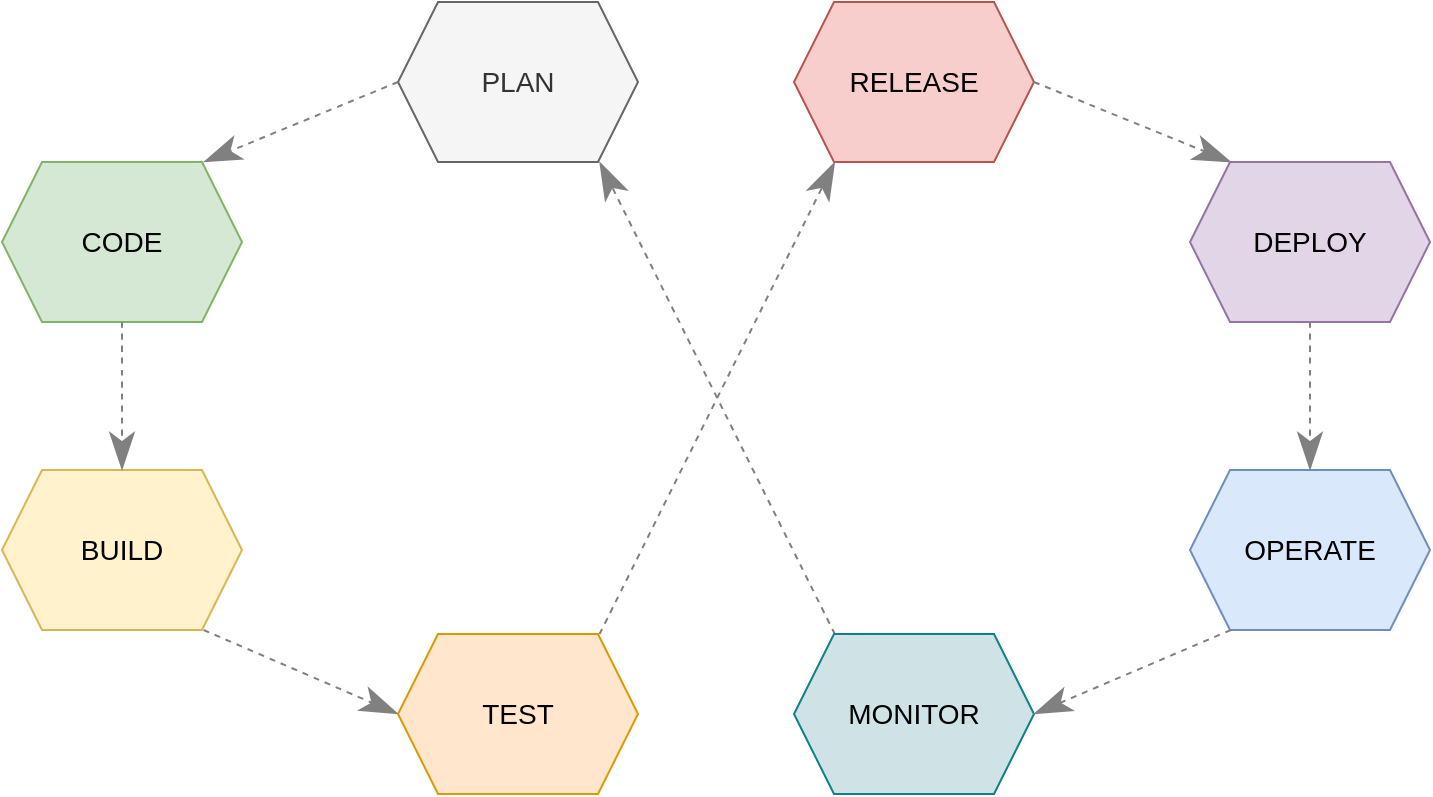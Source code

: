 <mxfile version="24.2.5" type="device">
  <diagram name="Page-1" id="AVqs-29l7rqCjDmvb-u1">
    <mxGraphModel dx="1487" dy="1640" grid="0" gridSize="10" guides="1" tooltips="1" connect="1" arrows="1" fold="1" page="0" pageScale="1" pageWidth="827" pageHeight="1169" math="0" shadow="0">
      <root>
        <mxCell id="0" />
        <mxCell id="1" parent="0" />
        <mxCell id="cm763DPiKegs-Cz6ihyl-16" style="edgeStyle=none;curved=1;rounded=0;orthogonalLoop=1;jettySize=auto;html=1;entryX=0.84;entryY=1;entryDx=0;entryDy=0;fontSize=14;endArrow=classicThin;endFill=1;entryPerimeter=0;dashed=1;exitX=0.17;exitY=0;exitDx=0;exitDy=0;exitPerimeter=0;strokeColor=#808080;endSize=16;" edge="1" parent="1" source="cm763DPiKegs-Cz6ihyl-10" target="cm763DPiKegs-Cz6ihyl-17">
          <mxGeometry relative="1" as="geometry">
            <mxPoint x="-154" y="100" as="sourcePoint" />
            <mxPoint x="-323" y="-159.96" as="targetPoint" />
          </mxGeometry>
        </mxCell>
        <mxCell id="cm763DPiKegs-Cz6ihyl-10" value="MONITOR" style="shape=hexagon;perimeter=hexagonPerimeter2;whiteSpace=wrap;html=1;fixedSize=1;fillColor=#CFE3E6;strokeColor=#0e8088;points=[[0,0.25,0,0,0],[0,0.5,0,0,0],[0,0.75,0,0,0],[0.17,0,0,0,0],[0.17,1,0,0,0],[0.375,0,0,0,0],[0.375,1,0,0,0],[0.5,0,0,0,0],[0.5,1,0,0,0],[0.625,0,0,0,0],[0.625,1,0,0,0],[0.84,0,0,0,0],[0.84,1,0,0,0],[1,0.25,0,0,0],[1,0.5,0,0,0],[1,0.75,0,0,0]];fontSize=14;" vertex="1" parent="1">
          <mxGeometry x="-171" y="102" width="120" height="80" as="geometry" />
        </mxCell>
        <mxCell id="cm763DPiKegs-Cz6ihyl-17" value="PLAN" style="shape=hexagon;perimeter=hexagonPerimeter2;whiteSpace=wrap;html=1;fixedSize=1;fillColor=#f5f5f5;strokeColor=#666666;points=[[0,0.25,0,0,0],[0,0.5,0,0,0],[0,0.75,0,0,0],[0.17,0,0,0,0],[0.17,1,0,0,0],[0.375,0,0,0,0],[0.375,1,0,0,0],[0.5,0,0,0,0],[0.5,1,0,0,0],[0.625,0,0,0,0],[0.625,1,0,0,0],[0.84,0,0,0,0],[0.84,1,0,0,0],[1,0.25,0,0,0],[1,0.5,0,0,0],[1,0.75,0,0,0]];fontColor=#333333;fontSize=14;" vertex="1" parent="1">
          <mxGeometry x="-369" y="-214" width="120" height="80" as="geometry" />
        </mxCell>
        <mxCell id="cm763DPiKegs-Cz6ihyl-18" value="CODE" style="shape=hexagon;perimeter=hexagonPerimeter2;whiteSpace=wrap;html=1;fixedSize=1;fillColor=#d5e8d4;strokeColor=#82b366;points=[[0,0.25,0,0,0],[0,0.5,0,0,0],[0,0.75,0,0,0],[0.17,0,0,0,0],[0.17,1,0,0,0],[0.375,0,0,0,0],[0.375,1,0,0,0],[0.5,0,0,0,0],[0.5,1,0,0,0],[0.625,0,0,0,0],[0.625,1,0,0,0],[0.84,0,0,0,0],[0.84,1,0,0,0],[1,0.25,0,0,0],[1,0.5,0,0,0],[1,0.75,0,0,0]];fontSize=14;" vertex="1" parent="1">
          <mxGeometry x="-567" y="-134" width="120" height="80" as="geometry" />
        </mxCell>
        <mxCell id="cm763DPiKegs-Cz6ihyl-19" value="BUILD" style="shape=hexagon;perimeter=hexagonPerimeter2;whiteSpace=wrap;html=1;fixedSize=1;fillColor=#fff2cc;strokeColor=#d6b656;points=[[0,0.25,0,0,0],[0,0.5,0,0,0],[0,0.75,0,0,0],[0.17,0,0,0,0],[0.17,1,0,0,0],[0.375,0,0,0,0],[0.375,1,0,0,0],[0.5,0,0,0,0],[0.5,1,0,0,0],[0.625,0,0,0,0],[0.625,1,0,0,0],[0.84,0,0,0,0],[0.84,1,0,0,0],[1,0.25,0,0,0],[1,0.5,0,0,0],[1,0.75,0,0,0]];fontSize=14;" vertex="1" parent="1">
          <mxGeometry x="-567" y="20" width="120" height="80" as="geometry" />
        </mxCell>
        <mxCell id="cm763DPiKegs-Cz6ihyl-20" value="TEST" style="shape=hexagon;perimeter=hexagonPerimeter2;whiteSpace=wrap;html=1;fixedSize=1;fillColor=#ffe6cc;strokeColor=#d79b00;points=[[0,0.25,0,0,0],[0,0.5,0,0,0],[0,0.75,0,0,0],[0.17,0,0,0,0],[0.17,1,0,0,0],[0.375,0,0,0,0],[0.375,1,0,0,0],[0.5,0,0,0,0],[0.5,1,0,0,0],[0.625,0,0,0,0],[0.625,1,0,0,0],[0.84,0,0,0,0],[0.84,1,0,0,0],[1,0.25,0,0,0],[1,0.5,0,0,0],[1,0.75,0,0,0]];fontSize=14;" vertex="1" parent="1">
          <mxGeometry x="-369" y="102" width="120" height="80" as="geometry" />
        </mxCell>
        <mxCell id="cm763DPiKegs-Cz6ihyl-21" value="RELEASE" style="shape=hexagon;perimeter=hexagonPerimeter2;whiteSpace=wrap;html=1;fixedSize=1;fillColor=#f8cecc;strokeColor=#b85450;points=[[0,0.25,0,0,0],[0,0.5,0,0,0],[0,0.75,0,0,0],[0.17,0,0,0,0],[0.17,1,0,0,0],[0.375,0,0,0,0],[0.375,1,0,0,0],[0.5,0,0,0,0],[0.5,1,0,0,0],[0.625,0,0,0,0],[0.625,1,0,0,0],[0.84,0,0,0,0],[0.84,1,0,0,0],[1,0.25,0,0,0],[1,0.5,0,0,0],[1,0.75,0,0,0]];fontSize=14;" vertex="1" parent="1">
          <mxGeometry x="-171" y="-214" width="120" height="80" as="geometry" />
        </mxCell>
        <mxCell id="cm763DPiKegs-Cz6ihyl-22" value="DEPLOY" style="shape=hexagon;perimeter=hexagonPerimeter2;whiteSpace=wrap;html=1;fixedSize=1;fillColor=#e1d5e7;strokeColor=#9673a6;points=[[0,0.25,0,0,0],[0,0.5,0,0,0],[0,0.75,0,0,0],[0.17,0,0,0,0],[0.17,1,0,0,0],[0.375,0,0,0,0],[0.375,1,0,0,0],[0.5,0,0,0,0],[0.5,1,0,0,0],[0.625,0,0,0,0],[0.625,1,0,0,0],[0.84,0,0,0,0],[0.84,1,0,0,0],[1,0.25,0,0,0],[1,0.5,0,0,0],[1,0.75,0,0,0]];fontSize=14;" vertex="1" parent="1">
          <mxGeometry x="27" y="-134" width="120" height="80" as="geometry" />
        </mxCell>
        <mxCell id="cm763DPiKegs-Cz6ihyl-23" value="OPERATE" style="shape=hexagon;perimeter=hexagonPerimeter2;whiteSpace=wrap;html=1;fixedSize=1;fillColor=#dae8fc;strokeColor=#6c8ebf;points=[[0,0.25,0,0,0],[0,0.5,0,0,0],[0,0.75,0,0,0],[0.17,0,0,0,0],[0.17,1,0,0,0],[0.375,0,0,0,0],[0.375,1,0,0,0],[0.5,0,0,0,0],[0.5,1,0,0,0],[0.625,0,0,0,0],[0.625,1,0,0,0],[0.84,0,0,0,0],[0.84,1,0,0,0],[1,0.25,0,0,0],[1,0.5,0,0,0],[1,0.75,0,0,0]];fontSize=14;" vertex="1" parent="1">
          <mxGeometry x="27" y="20" width="120" height="80" as="geometry" />
        </mxCell>
        <mxCell id="cm763DPiKegs-Cz6ihyl-24" style="edgeStyle=none;curved=1;rounded=0;orthogonalLoop=1;jettySize=auto;html=1;entryX=0.84;entryY=0;entryDx=0;entryDy=0;fontSize=14;endArrow=classicThin;endFill=1;entryPerimeter=0;exitX=0;exitY=0.5;exitDx=0;exitDy=0;exitPerimeter=0;dashed=1;endSize=16;strokeColor=#808080;" edge="1" parent="1" source="cm763DPiKegs-Cz6ihyl-17" target="cm763DPiKegs-Cz6ihyl-18">
          <mxGeometry relative="1" as="geometry">
            <mxPoint x="-148" y="145" as="sourcePoint" />
            <mxPoint x="-321" y="-126" as="targetPoint" />
          </mxGeometry>
        </mxCell>
        <mxCell id="cm763DPiKegs-Cz6ihyl-25" style="edgeStyle=none;curved=1;rounded=0;orthogonalLoop=1;jettySize=auto;html=1;entryX=0.5;entryY=0;entryDx=0;entryDy=0;fontSize=14;endArrow=classicThin;endFill=1;entryPerimeter=0;exitX=0.5;exitY=1;exitDx=0;exitDy=0;exitPerimeter=0;dashed=1;endSize=16;strokeColor=#808080;" edge="1" parent="1" source="cm763DPiKegs-Cz6ihyl-18" target="cm763DPiKegs-Cz6ihyl-19">
          <mxGeometry relative="1" as="geometry">
            <mxPoint x="-259" y="-63" as="sourcePoint" />
            <mxPoint x="-378" y="-36" as="targetPoint" />
          </mxGeometry>
        </mxCell>
        <mxCell id="cm763DPiKegs-Cz6ihyl-26" style="edgeStyle=none;curved=1;rounded=0;orthogonalLoop=1;jettySize=auto;html=1;fontSize=14;endArrow=classicThin;endFill=1;exitX=0.5;exitY=1;exitDx=0;exitDy=0;exitPerimeter=0;dashed=1;entryX=0.5;entryY=0;entryDx=0;entryDy=0;entryPerimeter=0;endSize=16;strokeColor=#808080;" edge="1" parent="1" source="cm763DPiKegs-Cz6ihyl-22" target="cm763DPiKegs-Cz6ihyl-23">
          <mxGeometry relative="1" as="geometry">
            <mxPoint x="-130" y="-66" as="sourcePoint" />
            <mxPoint x="-56" y="34" as="targetPoint" />
          </mxGeometry>
        </mxCell>
        <mxCell id="cm763DPiKegs-Cz6ihyl-27" style="edgeStyle=none;curved=1;rounded=0;orthogonalLoop=1;jettySize=auto;html=1;entryX=0;entryY=0.5;entryDx=0;entryDy=0;fontSize=14;endArrow=classicThin;endFill=1;entryPerimeter=0;exitX=0.84;exitY=1;exitDx=0;exitDy=0;exitPerimeter=0;dashed=1;endSize=16;strokeColor=#808080;" edge="1" parent="1" source="cm763DPiKegs-Cz6ihyl-19" target="cm763DPiKegs-Cz6ihyl-20">
          <mxGeometry relative="1" as="geometry">
            <mxPoint x="-468" y="129" as="sourcePoint" />
            <mxPoint x="-468" y="203" as="targetPoint" />
          </mxGeometry>
        </mxCell>
        <mxCell id="cm763DPiKegs-Cz6ihyl-28" style="edgeStyle=none;curved=1;rounded=0;orthogonalLoop=1;jettySize=auto;html=1;entryX=0.17;entryY=1;entryDx=0;entryDy=0;fontSize=14;endArrow=classicThin;endFill=1;entryPerimeter=0;exitX=0.84;exitY=0;exitDx=0;exitDy=0;exitPerimeter=0;dashed=1;endSize=16;strokeColor=#808080;" edge="1" parent="1" source="cm763DPiKegs-Cz6ihyl-20" target="cm763DPiKegs-Cz6ihyl-21">
          <mxGeometry relative="1" as="geometry">
            <mxPoint x="-369" y="-8" as="sourcePoint" />
            <mxPoint x="-270" y="42" as="targetPoint" />
          </mxGeometry>
        </mxCell>
        <mxCell id="cm763DPiKegs-Cz6ihyl-29" style="edgeStyle=none;curved=1;rounded=0;orthogonalLoop=1;jettySize=auto;html=1;entryX=0.17;entryY=0;entryDx=0;entryDy=0;fontSize=14;endArrow=classicThin;endFill=1;entryPerimeter=0;exitX=1;exitY=0.5;exitDx=0;exitDy=0;exitPerimeter=0;dashed=1;endSize=16;strokeColor=#808080;" edge="1" parent="1" source="cm763DPiKegs-Cz6ihyl-21" target="cm763DPiKegs-Cz6ihyl-22">
          <mxGeometry relative="1" as="geometry">
            <mxPoint x="-295" y="160" as="sourcePoint" />
            <mxPoint x="-161" y="-191" as="targetPoint" />
          </mxGeometry>
        </mxCell>
        <mxCell id="cm763DPiKegs-Cz6ihyl-30" style="edgeStyle=none;curved=1;rounded=0;orthogonalLoop=1;jettySize=auto;html=1;entryX=1;entryY=0.5;entryDx=0;entryDy=0;fontSize=14;endArrow=classicThin;endFill=1;entryPerimeter=0;exitX=0.17;exitY=1;exitDx=0;exitDy=0;exitPerimeter=0;dashed=1;endSize=16;strokeColor=#808080;" edge="1" parent="1" source="cm763DPiKegs-Cz6ihyl-23" target="cm763DPiKegs-Cz6ihyl-10">
          <mxGeometry relative="1" as="geometry">
            <mxPoint x="-41" y="-191" as="sourcePoint" />
            <mxPoint x="106" y="-124" as="targetPoint" />
          </mxGeometry>
        </mxCell>
      </root>
    </mxGraphModel>
  </diagram>
</mxfile>
